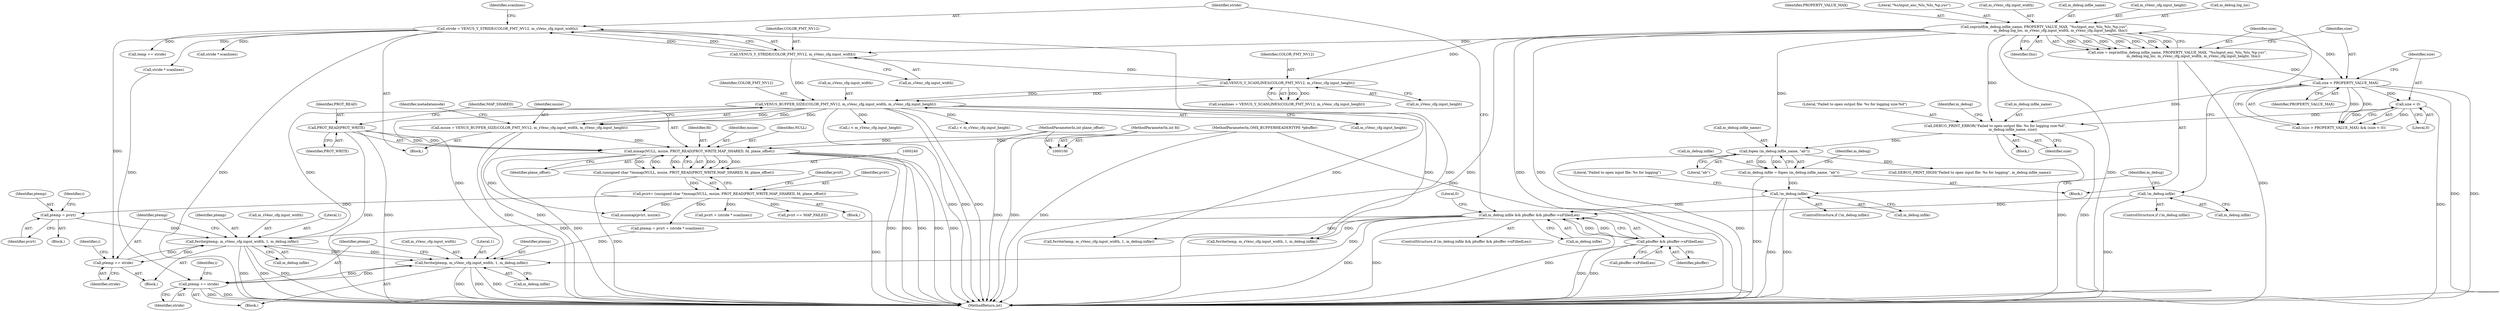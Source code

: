 digraph "0_Android_7558d03e6498e970b761aa44fff6b2c659202d95_4@API" {
"1000268" [label="(Call,fwrite(ptemp, m_sVenc_cfg.input_width, 1, m_debug.infile))"];
"1000253" [label="(Call,ptemp = pvirt)"];
"1000237" [label="(Call,pvirt= (unsigned char *)mmap(NULL, msize, PROT_READ|PROT_WRITE,MAP_SHARED, fd, plane_offset))"];
"1000239" [label="(Call,(unsigned char *)mmap(NULL, msize, PROT_READ|PROT_WRITE,MAP_SHARED, fd, plane_offset))"];
"1000241" [label="(Call,mmap(NULL, msize, PROT_READ|PROT_WRITE,MAP_SHARED, fd, plane_offset))"];
"1000222" [label="(Call,msize = VENUS_BUFFER_SIZE(COLOR_FMT_NV12, m_sVenc_cfg.input_width, m_sVenc_cfg.input_height))"];
"1000224" [label="(Call,VENUS_BUFFER_SIZE(COLOR_FMT_NV12, m_sVenc_cfg.input_width, m_sVenc_cfg.input_height))"];
"1000207" [label="(Call,VENUS_Y_SCANLINES(COLOR_FMT_NV12, m_sVenc_cfg.input_height))"];
"1000199" [label="(Call,VENUS_Y_STRIDE(COLOR_FMT_NV12, m_sVenc_cfg.input_width))"];
"1000122" [label="(Call,snprintf(m_debug.infile_name, PROPERTY_VALUE_MAX, \"%s/input_enc_%lu_%lu_%p.yuv\",\n                             m_debug.log_loc, m_sVenc_cfg.input_width, m_sVenc_cfg.input_height, this))"];
"1000244" [label="(Call,PROT_READ|PROT_WRITE)"];
"1000102" [label="(MethodParameterIn,int fd)"];
"1000103" [label="(MethodParameterIn,int plane_offset)"];
"1000277" [label="(Call,ptemp += stride)"];
"1000197" [label="(Call,stride = VENUS_Y_STRIDE(COLOR_FMT_NV12, m_sVenc_cfg.input_width))"];
"1000268" [label="(Call,fwrite(ptemp, m_sVenc_cfg.input_width, 1, m_debug.infile))"];
"1000184" [label="(Call,m_debug.infile && pbuffer && pbuffer->nFilledLen)"];
"1000163" [label="(Call,!m_debug.infile)"];
"1000153" [label="(Call,m_debug.infile = fopen (m_debug.infile_name, \"ab\"))"];
"1000157" [label="(Call,fopen (m_debug.infile_name, \"ab\"))"];
"1000147" [label="(Call,DEBUG_PRINT_ERROR(\"Failed to open output file: %s for logging size:%d\",\n                                m_debug.infile_name, size))"];
"1000140" [label="(Call,size > PROPERTY_VALUE_MAX)"];
"1000120" [label="(Call,size = snprintf(m_debug.infile_name, PROPERTY_VALUE_MAX, \"%s/input_enc_%lu_%lu_%p.yuv\",\n                             m_debug.log_loc, m_sVenc_cfg.input_width, m_sVenc_cfg.input_height, this))"];
"1000143" [label="(Call,size < 0)"];
"1000114" [label="(Call,!m_debug.infile)"];
"1000188" [label="(Call,pbuffer && pbuffer->nFilledLen)"];
"1000101" [label="(MethodParameterIn,OMX_BUFFERHEADERTYPE *pbuffer)"];
"1000301" [label="(Call,fwrite(ptemp, m_sVenc_cfg.input_width, 1, m_debug.infile))"];
"1000310" [label="(Call,ptemp += stride)"];
"1000334" [label="(Call,i < m_sVenc_cfg.input_height)"];
"1000244" [label="(Call,PROT_READ|PROT_WRITE)"];
"1000246" [label="(Identifier,PROT_WRITE)"];
"1000249" [label="(Identifier,plane_offset)"];
"1000142" [label="(Identifier,PROPERTY_VALUE_MAX)"];
"1000282" [label="(Call,pvirt + (stride * scanlines))"];
"1000140" [label="(Call,size > PROPERTY_VALUE_MAX)"];
"1000153" [label="(Call,m_debug.infile = fopen (m_debug.infile_name, \"ab\"))"];
"1000103" [label="(MethodParameterIn,int plane_offset)"];
"1000123" [label="(Call,m_debug.infile_name)"];
"1000155" [label="(Identifier,m_debug)"];
"1000251" [label="(Identifier,pvirt)"];
"1000267" [label="(Block,)"];
"1000300" [label="(Block,)"];
"1000266" [label="(Identifier,i)"];
"1000258" [label="(Identifier,i)"];
"1000239" [label="(Call,(unsigned char *)mmap(NULL, msize, PROT_READ|PROT_WRITE,MAP_SHARED, fd, plane_offset))"];
"1000351" [label="(Call,temp += stride)"];
"1000169" [label="(Literal,\"Failed to open input file: %s for logging\")"];
"1000280" [label="(Call,ptemp = pvirt + (stride * scanlines))"];
"1000198" [label="(Identifier,stride)"];
"1000145" [label="(Literal,0)"];
"1000342" [label="(Call,fwrite(temp, m_sVenc_cfg.input_width, 1, m_debug.infile))"];
"1000193" [label="(Block,)"];
"1000379" [label="(Call,fwrite(temp, m_sVenc_cfg.input_width, 1, m_debug.infile))"];
"1000189" [label="(Identifier,pbuffer)"];
"1000241" [label="(Call,mmap(NULL, msize, PROT_READ|PROT_WRITE,MAP_SHARED, fd, plane_offset))"];
"1000318" [label="(Call,pvirt == MAP_FAILED)"];
"1000236" [label="(Block,)"];
"1000393" [label="(MethodReturn,int)"];
"1000392" [label="(Literal,0)"];
"1000114" [label="(Call,!m_debug.infile)"];
"1000277" [label="(Call,ptemp += stride)"];
"1000121" [label="(Identifier,size)"];
"1000302" [label="(Identifier,ptemp)"];
"1000226" [label="(Call,m_sVenc_cfg.input_width)"];
"1000101" [label="(MethodParameterIn,OMX_BUFFERHEADERTYPE *pbuffer)"];
"1000141" [label="(Identifier,size)"];
"1000162" [label="(ControlStructure,if (!m_debug.infile))"];
"1000183" [label="(ControlStructure,if (m_debug.infile && pbuffer && pbuffer->nFilledLen))"];
"1000242" [label="(Identifier,NULL)"];
"1000163" [label="(Call,!m_debug.infile)"];
"1000118" [label="(Block,)"];
"1000312" [label="(Identifier,stride)"];
"1000284" [label="(Call,stride * scanlines)"];
"1000147" [label="(Call,DEBUG_PRINT_ERROR(\"Failed to open output file: %s for logging size:%d\",\n                                m_debug.infile_name, size))"];
"1000209" [label="(Call,m_sVenc_cfg.input_height)"];
"1000185" [label="(Call,m_debug.infile)"];
"1000222" [label="(Call,msize = VENUS_BUFFER_SIZE(COLOR_FMT_NV12, m_sVenc_cfg.input_width, m_sVenc_cfg.input_height))"];
"1000260" [label="(Call,i < m_sVenc_cfg.input_height)"];
"1000229" [label="(Call,m_sVenc_cfg.input_height)"];
"1000252" [label="(Block,)"];
"1000274" [label="(Call,m_debug.infile)"];
"1000134" [label="(Call,m_sVenc_cfg.input_height)"];
"1000128" [label="(Call,m_debug.log_loc)"];
"1000152" [label="(Identifier,size)"];
"1000207" [label="(Call,VENUS_Y_SCANLINES(COLOR_FMT_NV12, m_sVenc_cfg.input_height))"];
"1000238" [label="(Identifier,pvirt)"];
"1000126" [label="(Identifier,PROPERTY_VALUE_MAX)"];
"1000199" [label="(Call,VENUS_Y_STRIDE(COLOR_FMT_NV12, m_sVenc_cfg.input_width))"];
"1000303" [label="(Call,m_sVenc_cfg.input_width)"];
"1000158" [label="(Call,m_debug.infile_name)"];
"1000137" [label="(Identifier,this)"];
"1000234" [label="(Identifier,metadatamode)"];
"1000269" [label="(Identifier,ptemp)"];
"1000255" [label="(Identifier,pvirt)"];
"1000188" [label="(Call,pbuffer && pbuffer->nFilledLen)"];
"1000279" [label="(Identifier,stride)"];
"1000143" [label="(Call,size < 0)"];
"1000154" [label="(Call,m_debug.infile)"];
"1000237" [label="(Call,pvirt= (unsigned char *)mmap(NULL, msize, PROT_READ|PROT_WRITE,MAP_SHARED, fd, plane_offset))"];
"1000268" [label="(Call,fwrite(ptemp, m_sVenc_cfg.input_width, 1, m_debug.infile))"];
"1000253" [label="(Call,ptemp = pvirt)"];
"1000270" [label="(Call,m_sVenc_cfg.input_width)"];
"1000223" [label="(Identifier,msize)"];
"1000113" [label="(ControlStructure,if (!m_debug.infile))"];
"1000206" [label="(Identifier,scanlines)"];
"1000254" [label="(Identifier,ptemp)"];
"1000164" [label="(Call,m_debug.infile)"];
"1000311" [label="(Identifier,ptemp)"];
"1000310" [label="(Call,ptemp += stride)"];
"1000165" [label="(Identifier,m_debug)"];
"1000197" [label="(Call,stride = VENUS_Y_STRIDE(COLOR_FMT_NV12, m_sVenc_cfg.input_width))"];
"1000149" [label="(Call,m_debug.infile_name)"];
"1000122" [label="(Call,snprintf(m_debug.infile_name, PROPERTY_VALUE_MAX, \"%s/input_enc_%lu_%lu_%p.yuv\",\n                             m_debug.log_loc, m_sVenc_cfg.input_width, m_sVenc_cfg.input_height, this))"];
"1000102" [label="(MethodParameterIn,int fd)"];
"1000225" [label="(Identifier,COLOR_FMT_NV12)"];
"1000248" [label="(Identifier,fd)"];
"1000127" [label="(Literal,\"%s/input_enc_%lu_%lu_%p.yuv\")"];
"1000307" [label="(Call,m_debug.infile)"];
"1000148" [label="(Literal,\"Failed to open output file: %s for logging size:%d\")"];
"1000146" [label="(Block,)"];
"1000243" [label="(Identifier,msize)"];
"1000299" [label="(Identifier,i)"];
"1000190" [label="(Call,pbuffer->nFilledLen)"];
"1000144" [label="(Identifier,size)"];
"1000157" [label="(Call,fopen (m_debug.infile_name, \"ab\"))"];
"1000200" [label="(Identifier,COLOR_FMT_NV12)"];
"1000168" [label="(Call,DEBUG_PRINT_HIGH(\"Failed to open input file: %s for logging\", m_debug.infile_name))"];
"1000115" [label="(Call,m_debug.infile)"];
"1000273" [label="(Literal,1)"];
"1000186" [label="(Identifier,m_debug)"];
"1000161" [label="(Literal,\"ab\")"];
"1000301" [label="(Call,fwrite(ptemp, m_sVenc_cfg.input_width, 1, m_debug.infile))"];
"1000131" [label="(Call,m_sVenc_cfg.input_width)"];
"1000313" [label="(Call,munmap(pvirt, msize))"];
"1000184" [label="(Call,m_debug.infile && pbuffer && pbuffer->nFilledLen)"];
"1000201" [label="(Call,m_sVenc_cfg.input_width)"];
"1000306" [label="(Literal,1)"];
"1000139" [label="(Call,(size > PROPERTY_VALUE_MAX) && (size < 0))"];
"1000120" [label="(Call,size = snprintf(m_debug.infile_name, PROPERTY_VALUE_MAX, \"%s/input_enc_%lu_%lu_%p.yuv\",\n                             m_debug.log_loc, m_sVenc_cfg.input_width, m_sVenc_cfg.input_height, this))"];
"1000247" [label="(Identifier,MAP_SHARED)"];
"1000224" [label="(Call,VENUS_BUFFER_SIZE(COLOR_FMT_NV12, m_sVenc_cfg.input_width, m_sVenc_cfg.input_height))"];
"1000278" [label="(Identifier,ptemp)"];
"1000245" [label="(Identifier,PROT_READ)"];
"1000208" [label="(Identifier,COLOR_FMT_NV12)"];
"1000205" [label="(Call,scanlines = VENUS_Y_SCANLINES(COLOR_FMT_NV12, m_sVenc_cfg.input_height))"];
"1000362" [label="(Call,stride * scanlines)"];
"1000268" -> "1000267"  [label="AST: "];
"1000268" -> "1000274"  [label="CFG: "];
"1000269" -> "1000268"  [label="AST: "];
"1000270" -> "1000268"  [label="AST: "];
"1000273" -> "1000268"  [label="AST: "];
"1000274" -> "1000268"  [label="AST: "];
"1000278" -> "1000268"  [label="CFG: "];
"1000268" -> "1000393"  [label="DDG: "];
"1000268" -> "1000393"  [label="DDG: "];
"1000268" -> "1000393"  [label="DDG: "];
"1000253" -> "1000268"  [label="DDG: "];
"1000277" -> "1000268"  [label="DDG: "];
"1000224" -> "1000268"  [label="DDG: "];
"1000184" -> "1000268"  [label="DDG: "];
"1000268" -> "1000277"  [label="DDG: "];
"1000268" -> "1000301"  [label="DDG: "];
"1000268" -> "1000301"  [label="DDG: "];
"1000253" -> "1000252"  [label="AST: "];
"1000253" -> "1000255"  [label="CFG: "];
"1000254" -> "1000253"  [label="AST: "];
"1000255" -> "1000253"  [label="AST: "];
"1000258" -> "1000253"  [label="CFG: "];
"1000237" -> "1000253"  [label="DDG: "];
"1000237" -> "1000236"  [label="AST: "];
"1000237" -> "1000239"  [label="CFG: "];
"1000238" -> "1000237"  [label="AST: "];
"1000239" -> "1000237"  [label="AST: "];
"1000251" -> "1000237"  [label="CFG: "];
"1000237" -> "1000393"  [label="DDG: "];
"1000239" -> "1000237"  [label="DDG: "];
"1000237" -> "1000280"  [label="DDG: "];
"1000237" -> "1000282"  [label="DDG: "];
"1000237" -> "1000313"  [label="DDG: "];
"1000237" -> "1000318"  [label="DDG: "];
"1000239" -> "1000241"  [label="CFG: "];
"1000240" -> "1000239"  [label="AST: "];
"1000241" -> "1000239"  [label="AST: "];
"1000239" -> "1000393"  [label="DDG: "];
"1000241" -> "1000239"  [label="DDG: "];
"1000241" -> "1000239"  [label="DDG: "];
"1000241" -> "1000239"  [label="DDG: "];
"1000241" -> "1000239"  [label="DDG: "];
"1000241" -> "1000239"  [label="DDG: "];
"1000241" -> "1000239"  [label="DDG: "];
"1000241" -> "1000249"  [label="CFG: "];
"1000242" -> "1000241"  [label="AST: "];
"1000243" -> "1000241"  [label="AST: "];
"1000244" -> "1000241"  [label="AST: "];
"1000247" -> "1000241"  [label="AST: "];
"1000248" -> "1000241"  [label="AST: "];
"1000249" -> "1000241"  [label="AST: "];
"1000241" -> "1000393"  [label="DDG: "];
"1000241" -> "1000393"  [label="DDG: "];
"1000241" -> "1000393"  [label="DDG: "];
"1000241" -> "1000393"  [label="DDG: "];
"1000241" -> "1000393"  [label="DDG: "];
"1000241" -> "1000393"  [label="DDG: "];
"1000222" -> "1000241"  [label="DDG: "];
"1000244" -> "1000241"  [label="DDG: "];
"1000244" -> "1000241"  [label="DDG: "];
"1000102" -> "1000241"  [label="DDG: "];
"1000103" -> "1000241"  [label="DDG: "];
"1000241" -> "1000313"  [label="DDG: "];
"1000222" -> "1000193"  [label="AST: "];
"1000222" -> "1000224"  [label="CFG: "];
"1000223" -> "1000222"  [label="AST: "];
"1000224" -> "1000222"  [label="AST: "];
"1000234" -> "1000222"  [label="CFG: "];
"1000222" -> "1000393"  [label="DDG: "];
"1000222" -> "1000393"  [label="DDG: "];
"1000224" -> "1000222"  [label="DDG: "];
"1000224" -> "1000222"  [label="DDG: "];
"1000224" -> "1000222"  [label="DDG: "];
"1000224" -> "1000229"  [label="CFG: "];
"1000225" -> "1000224"  [label="AST: "];
"1000226" -> "1000224"  [label="AST: "];
"1000229" -> "1000224"  [label="AST: "];
"1000224" -> "1000393"  [label="DDG: "];
"1000224" -> "1000393"  [label="DDG: "];
"1000224" -> "1000393"  [label="DDG: "];
"1000207" -> "1000224"  [label="DDG: "];
"1000207" -> "1000224"  [label="DDG: "];
"1000199" -> "1000224"  [label="DDG: "];
"1000224" -> "1000260"  [label="DDG: "];
"1000224" -> "1000301"  [label="DDG: "];
"1000224" -> "1000334"  [label="DDG: "];
"1000224" -> "1000342"  [label="DDG: "];
"1000224" -> "1000379"  [label="DDG: "];
"1000207" -> "1000205"  [label="AST: "];
"1000207" -> "1000209"  [label="CFG: "];
"1000208" -> "1000207"  [label="AST: "];
"1000209" -> "1000207"  [label="AST: "];
"1000205" -> "1000207"  [label="CFG: "];
"1000207" -> "1000205"  [label="DDG: "];
"1000207" -> "1000205"  [label="DDG: "];
"1000199" -> "1000207"  [label="DDG: "];
"1000122" -> "1000207"  [label="DDG: "];
"1000199" -> "1000197"  [label="AST: "];
"1000199" -> "1000201"  [label="CFG: "];
"1000200" -> "1000199"  [label="AST: "];
"1000201" -> "1000199"  [label="AST: "];
"1000197" -> "1000199"  [label="CFG: "];
"1000199" -> "1000197"  [label="DDG: "];
"1000199" -> "1000197"  [label="DDG: "];
"1000122" -> "1000199"  [label="DDG: "];
"1000122" -> "1000120"  [label="AST: "];
"1000122" -> "1000137"  [label="CFG: "];
"1000123" -> "1000122"  [label="AST: "];
"1000126" -> "1000122"  [label="AST: "];
"1000127" -> "1000122"  [label="AST: "];
"1000128" -> "1000122"  [label="AST: "];
"1000131" -> "1000122"  [label="AST: "];
"1000134" -> "1000122"  [label="AST: "];
"1000137" -> "1000122"  [label="AST: "];
"1000120" -> "1000122"  [label="CFG: "];
"1000122" -> "1000393"  [label="DDG: "];
"1000122" -> "1000393"  [label="DDG: "];
"1000122" -> "1000393"  [label="DDG: "];
"1000122" -> "1000393"  [label="DDG: "];
"1000122" -> "1000120"  [label="DDG: "];
"1000122" -> "1000120"  [label="DDG: "];
"1000122" -> "1000120"  [label="DDG: "];
"1000122" -> "1000120"  [label="DDG: "];
"1000122" -> "1000120"  [label="DDG: "];
"1000122" -> "1000120"  [label="DDG: "];
"1000122" -> "1000120"  [label="DDG: "];
"1000122" -> "1000140"  [label="DDG: "];
"1000122" -> "1000147"  [label="DDG: "];
"1000122" -> "1000157"  [label="DDG: "];
"1000244" -> "1000246"  [label="CFG: "];
"1000245" -> "1000244"  [label="AST: "];
"1000246" -> "1000244"  [label="AST: "];
"1000247" -> "1000244"  [label="CFG: "];
"1000244" -> "1000393"  [label="DDG: "];
"1000244" -> "1000393"  [label="DDG: "];
"1000102" -> "1000100"  [label="AST: "];
"1000102" -> "1000393"  [label="DDG: "];
"1000103" -> "1000100"  [label="AST: "];
"1000103" -> "1000393"  [label="DDG: "];
"1000277" -> "1000267"  [label="AST: "];
"1000277" -> "1000279"  [label="CFG: "];
"1000278" -> "1000277"  [label="AST: "];
"1000279" -> "1000277"  [label="AST: "];
"1000266" -> "1000277"  [label="CFG: "];
"1000197" -> "1000277"  [label="DDG: "];
"1000197" -> "1000193"  [label="AST: "];
"1000198" -> "1000197"  [label="AST: "];
"1000206" -> "1000197"  [label="CFG: "];
"1000197" -> "1000393"  [label="DDG: "];
"1000197" -> "1000393"  [label="DDG: "];
"1000197" -> "1000284"  [label="DDG: "];
"1000197" -> "1000351"  [label="DDG: "];
"1000197" -> "1000362"  [label="DDG: "];
"1000184" -> "1000183"  [label="AST: "];
"1000184" -> "1000185"  [label="CFG: "];
"1000184" -> "1000188"  [label="CFG: "];
"1000185" -> "1000184"  [label="AST: "];
"1000188" -> "1000184"  [label="AST: "];
"1000198" -> "1000184"  [label="CFG: "];
"1000392" -> "1000184"  [label="CFG: "];
"1000184" -> "1000393"  [label="DDG: "];
"1000184" -> "1000393"  [label="DDG: "];
"1000184" -> "1000393"  [label="DDG: "];
"1000163" -> "1000184"  [label="DDG: "];
"1000114" -> "1000184"  [label="DDG: "];
"1000188" -> "1000184"  [label="DDG: "];
"1000188" -> "1000184"  [label="DDG: "];
"1000184" -> "1000301"  [label="DDG: "];
"1000184" -> "1000342"  [label="DDG: "];
"1000184" -> "1000379"  [label="DDG: "];
"1000163" -> "1000162"  [label="AST: "];
"1000163" -> "1000164"  [label="CFG: "];
"1000164" -> "1000163"  [label="AST: "];
"1000169" -> "1000163"  [label="CFG: "];
"1000186" -> "1000163"  [label="CFG: "];
"1000163" -> "1000393"  [label="DDG: "];
"1000163" -> "1000393"  [label="DDG: "];
"1000153" -> "1000163"  [label="DDG: "];
"1000153" -> "1000118"  [label="AST: "];
"1000153" -> "1000157"  [label="CFG: "];
"1000154" -> "1000153"  [label="AST: "];
"1000157" -> "1000153"  [label="AST: "];
"1000165" -> "1000153"  [label="CFG: "];
"1000153" -> "1000393"  [label="DDG: "];
"1000157" -> "1000153"  [label="DDG: "];
"1000157" -> "1000153"  [label="DDG: "];
"1000157" -> "1000161"  [label="CFG: "];
"1000158" -> "1000157"  [label="AST: "];
"1000161" -> "1000157"  [label="AST: "];
"1000157" -> "1000393"  [label="DDG: "];
"1000147" -> "1000157"  [label="DDG: "];
"1000157" -> "1000168"  [label="DDG: "];
"1000147" -> "1000146"  [label="AST: "];
"1000147" -> "1000152"  [label="CFG: "];
"1000148" -> "1000147"  [label="AST: "];
"1000149" -> "1000147"  [label="AST: "];
"1000152" -> "1000147"  [label="AST: "];
"1000155" -> "1000147"  [label="CFG: "];
"1000147" -> "1000393"  [label="DDG: "];
"1000147" -> "1000393"  [label="DDG: "];
"1000140" -> "1000147"  [label="DDG: "];
"1000143" -> "1000147"  [label="DDG: "];
"1000140" -> "1000139"  [label="AST: "];
"1000140" -> "1000142"  [label="CFG: "];
"1000141" -> "1000140"  [label="AST: "];
"1000142" -> "1000140"  [label="AST: "];
"1000144" -> "1000140"  [label="CFG: "];
"1000139" -> "1000140"  [label="CFG: "];
"1000140" -> "1000393"  [label="DDG: "];
"1000140" -> "1000393"  [label="DDG: "];
"1000140" -> "1000139"  [label="DDG: "];
"1000140" -> "1000139"  [label="DDG: "];
"1000120" -> "1000140"  [label="DDG: "];
"1000140" -> "1000143"  [label="DDG: "];
"1000120" -> "1000118"  [label="AST: "];
"1000121" -> "1000120"  [label="AST: "];
"1000141" -> "1000120"  [label="CFG: "];
"1000120" -> "1000393"  [label="DDG: "];
"1000143" -> "1000139"  [label="AST: "];
"1000143" -> "1000145"  [label="CFG: "];
"1000144" -> "1000143"  [label="AST: "];
"1000145" -> "1000143"  [label="AST: "];
"1000139" -> "1000143"  [label="CFG: "];
"1000143" -> "1000393"  [label="DDG: "];
"1000143" -> "1000139"  [label="DDG: "];
"1000143" -> "1000139"  [label="DDG: "];
"1000114" -> "1000113"  [label="AST: "];
"1000114" -> "1000115"  [label="CFG: "];
"1000115" -> "1000114"  [label="AST: "];
"1000121" -> "1000114"  [label="CFG: "];
"1000186" -> "1000114"  [label="CFG: "];
"1000114" -> "1000393"  [label="DDG: "];
"1000188" -> "1000189"  [label="CFG: "];
"1000188" -> "1000190"  [label="CFG: "];
"1000189" -> "1000188"  [label="AST: "];
"1000190" -> "1000188"  [label="AST: "];
"1000188" -> "1000393"  [label="DDG: "];
"1000188" -> "1000393"  [label="DDG: "];
"1000101" -> "1000188"  [label="DDG: "];
"1000101" -> "1000100"  [label="AST: "];
"1000101" -> "1000393"  [label="DDG: "];
"1000301" -> "1000300"  [label="AST: "];
"1000301" -> "1000307"  [label="CFG: "];
"1000302" -> "1000301"  [label="AST: "];
"1000303" -> "1000301"  [label="AST: "];
"1000306" -> "1000301"  [label="AST: "];
"1000307" -> "1000301"  [label="AST: "];
"1000311" -> "1000301"  [label="CFG: "];
"1000301" -> "1000393"  [label="DDG: "];
"1000301" -> "1000393"  [label="DDG: "];
"1000301" -> "1000393"  [label="DDG: "];
"1000310" -> "1000301"  [label="DDG: "];
"1000280" -> "1000301"  [label="DDG: "];
"1000301" -> "1000310"  [label="DDG: "];
"1000310" -> "1000300"  [label="AST: "];
"1000310" -> "1000312"  [label="CFG: "];
"1000311" -> "1000310"  [label="AST: "];
"1000312" -> "1000310"  [label="AST: "];
"1000299" -> "1000310"  [label="CFG: "];
"1000310" -> "1000393"  [label="DDG: "];
"1000310" -> "1000393"  [label="DDG: "];
"1000284" -> "1000310"  [label="DDG: "];
}
